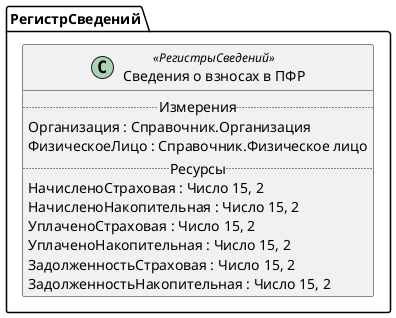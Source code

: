 ﻿@startuml СведенияОВзносахВПФР
'!include templates.wsd
'..\include templates.wsd
class РегистрСведений.СведенияОВзносахВПФР as "Сведения о взносах в ПФР" <<РегистрыСведений>>
{
..Измерения..
Организация : Справочник.Организация
ФизическоеЛицо : Справочник.Физическое лицо
..Ресурсы..
НачисленоСтраховая : Число 15, 2
НачисленоНакопительная : Число 15, 2
УплаченоСтраховая : Число 15, 2
УплаченоНакопительная : Число 15, 2
ЗадолженностьСтраховая : Число 15, 2
ЗадолженностьНакопительная : Число 15, 2
}
@enduml

